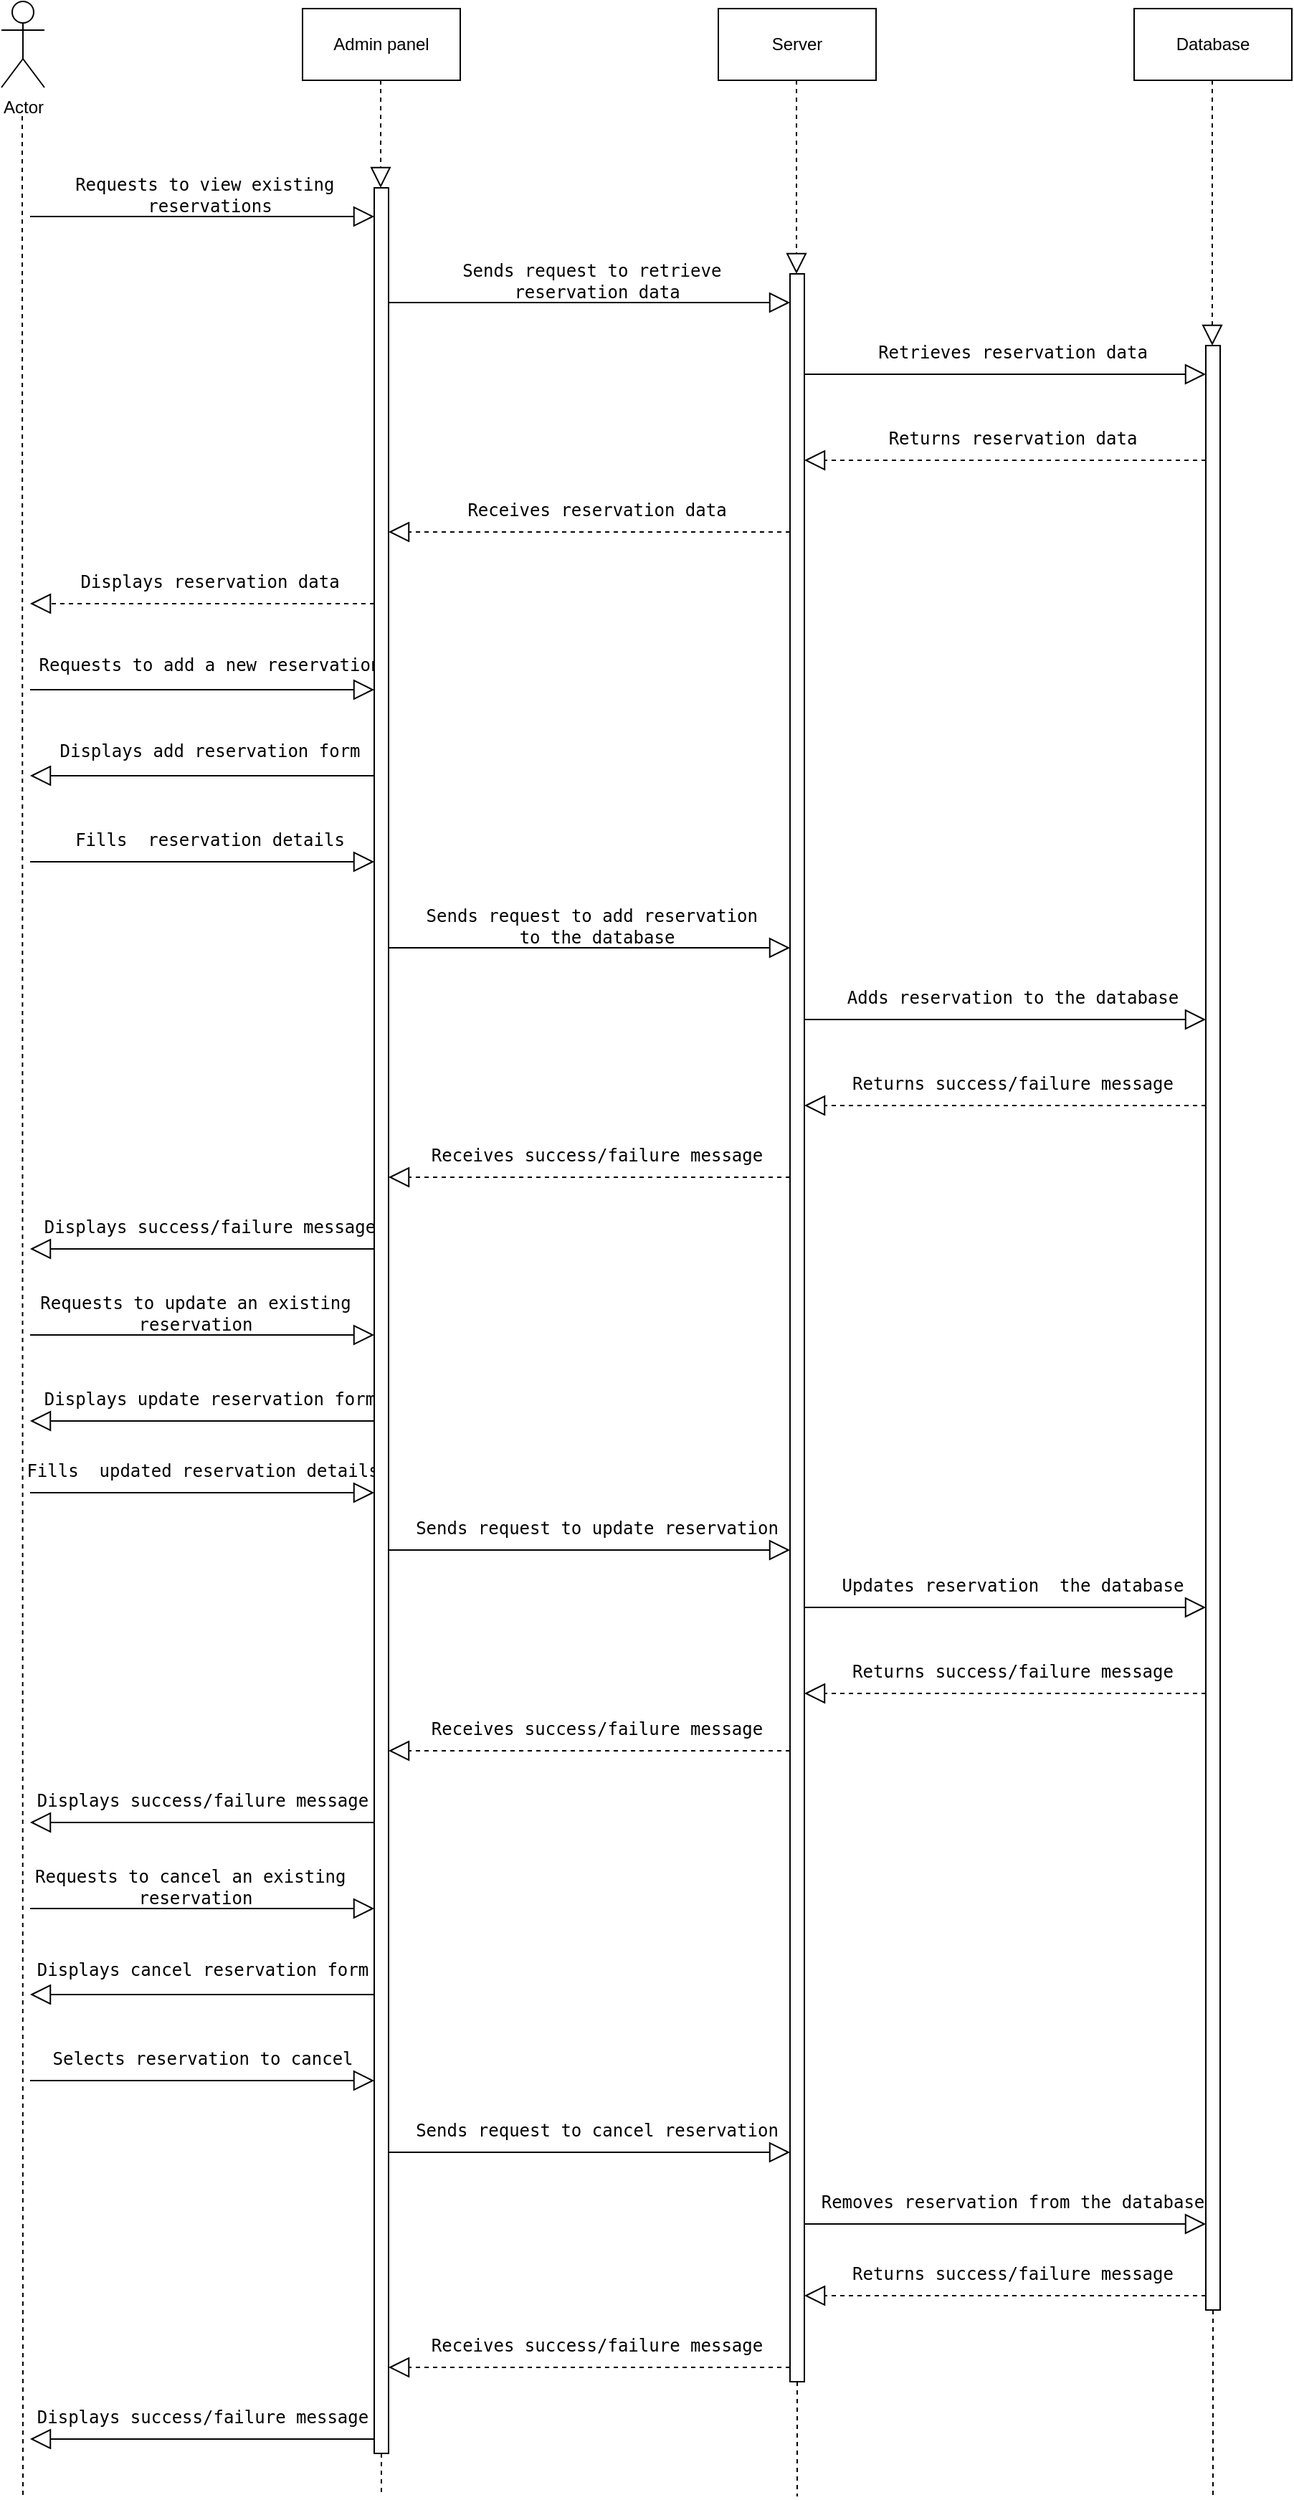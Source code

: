 <mxfile version="21.2.9" type="github">
  <diagram name="Page-1" id="HUuvQruXgSc7d3pRaRLm">
    <mxGraphModel dx="954" dy="556" grid="1" gridSize="10" guides="1" tooltips="1" connect="1" arrows="1" fold="1" page="1" pageScale="1" pageWidth="1100" pageHeight="1700" math="0" shadow="0">
      <root>
        <mxCell id="0" />
        <mxCell id="1" parent="0" />
        <mxCell id="nMmD6RqtU2po70XVD5wP-1" value="Actor" style="shape=umlActor;verticalLabelPosition=bottom;verticalAlign=top;html=1;outlineConnect=0;" parent="1" vertex="1">
          <mxGeometry x="90" y="40" width="30" height="60" as="geometry" />
        </mxCell>
        <mxCell id="nMmD6RqtU2po70XVD5wP-2" value="Admin panel" style="html=1;whiteSpace=wrap;" parent="1" vertex="1">
          <mxGeometry x="300" y="45" width="110" height="50" as="geometry" />
        </mxCell>
        <mxCell id="nMmD6RqtU2po70XVD5wP-3" value="Server" style="html=1;whiteSpace=wrap;" parent="1" vertex="1">
          <mxGeometry x="590" y="45" width="110" height="50" as="geometry" />
        </mxCell>
        <mxCell id="nMmD6RqtU2po70XVD5wP-4" value="Database" style="html=1;whiteSpace=wrap;" parent="1" vertex="1">
          <mxGeometry x="880" y="45" width="110" height="50" as="geometry" />
        </mxCell>
        <mxCell id="nMmD6RqtU2po70XVD5wP-5" value="" style="endArrow=none;dashed=1;endFill=0;endSize=12;html=1;rounded=0;" parent="1" edge="1">
          <mxGeometry width="160" relative="1" as="geometry">
            <mxPoint x="104.5" y="120" as="sourcePoint" />
            <mxPoint x="105" y="1780" as="targetPoint" />
          </mxGeometry>
        </mxCell>
        <mxCell id="nMmD6RqtU2po70XVD5wP-6" value="" style="endArrow=none;dashed=1;endFill=0;endSize=12;html=1;rounded=0;" parent="1" source="nMmD6RqtU2po70XVD5wP-70" edge="1">
          <mxGeometry width="160" relative="1" as="geometry">
            <mxPoint x="354.5" y="95" as="sourcePoint" />
            <mxPoint x="355" y="1780" as="targetPoint" />
          </mxGeometry>
        </mxCell>
        <mxCell id="nMmD6RqtU2po70XVD5wP-7" value="" style="endArrow=none;dashed=1;endFill=0;endSize=12;html=1;rounded=0;" parent="1" source="nMmD6RqtU2po70XVD5wP-72" edge="1">
          <mxGeometry width="160" relative="1" as="geometry">
            <mxPoint x="644.5" y="95" as="sourcePoint" />
            <mxPoint x="645" y="1780" as="targetPoint" />
          </mxGeometry>
        </mxCell>
        <mxCell id="nMmD6RqtU2po70XVD5wP-8" value="" style="endArrow=none;dashed=1;endFill=0;endSize=12;html=1;rounded=0;" parent="1" source="nMmD6RqtU2po70XVD5wP-74" edge="1">
          <mxGeometry width="160" relative="1" as="geometry">
            <mxPoint x="934.5" y="95" as="sourcePoint" />
            <mxPoint x="935" y="1780" as="targetPoint" />
          </mxGeometry>
        </mxCell>
        <mxCell id="nMmD6RqtU2po70XVD5wP-9" value="&lt;pre&gt;&lt;code class=&quot;!whitespace-pre hljs language-shell&quot;&gt;Requests to view existing &lt;br&gt;reservations&lt;/code&gt;&lt;/pre&gt;" style="text;html=1;align=center;verticalAlign=middle;resizable=0;points=[];autosize=1;strokeColor=none;fillColor=none;" parent="1" vertex="1">
          <mxGeometry x="130" y="140" width="210" height="70" as="geometry" />
        </mxCell>
        <mxCell id="nMmD6RqtU2po70XVD5wP-10" value="&lt;pre&gt;&lt;code class=&quot;!whitespace-pre hljs language-shell&quot;&gt;Sends request to retrieve &lt;br&gt;reservation data&lt;/code&gt;&lt;/pre&gt;" style="text;html=1;align=center;verticalAlign=middle;resizable=0;points=[];autosize=1;strokeColor=none;fillColor=none;" parent="1" vertex="1">
          <mxGeometry x="400" y="200" width="210" height="70" as="geometry" />
        </mxCell>
        <mxCell id="nMmD6RqtU2po70XVD5wP-11" value="&lt;pre&gt;&lt;code class=&quot;!whitespace-pre hljs language-shell&quot;&gt;Retrieves reservation data&lt;/code&gt;&lt;/pre&gt;" style="text;html=1;align=center;verticalAlign=middle;resizable=0;points=[];autosize=1;strokeColor=none;fillColor=none;" parent="1" vertex="1">
          <mxGeometry x="690" y="260" width="210" height="50" as="geometry" />
        </mxCell>
        <mxCell id="nMmD6RqtU2po70XVD5wP-12" value="&lt;pre&gt;&lt;code class=&quot;!whitespace-pre hljs language-shell&quot;&gt;Returns reservation data&lt;/code&gt;&lt;/pre&gt;" style="text;html=1;align=center;verticalAlign=middle;resizable=0;points=[];autosize=1;strokeColor=none;fillColor=none;" parent="1" vertex="1">
          <mxGeometry x="700" y="320" width="190" height="50" as="geometry" />
        </mxCell>
        <mxCell id="nMmD6RqtU2po70XVD5wP-13" value="&lt;pre&gt;&lt;code class=&quot;!whitespace-pre hljs language-shell&quot;&gt;Receives reservation data&lt;/code&gt;&lt;/pre&gt;" style="text;html=1;align=center;verticalAlign=middle;resizable=0;points=[];autosize=1;strokeColor=none;fillColor=none;" parent="1" vertex="1">
          <mxGeometry x="405" y="370" width="200" height="50" as="geometry" />
        </mxCell>
        <mxCell id="nMmD6RqtU2po70XVD5wP-14" value="&lt;pre&gt;&lt;code class=&quot;!whitespace-pre hljs language-shell&quot;&gt;Displays reservation data&lt;/code&gt;&lt;/pre&gt;" style="text;html=1;align=center;verticalAlign=middle;resizable=0;points=[];autosize=1;strokeColor=none;fillColor=none;" parent="1" vertex="1">
          <mxGeometry x="135" y="420" width="200" height="50" as="geometry" />
        </mxCell>
        <mxCell id="nMmD6RqtU2po70XVD5wP-15" value="&lt;pre&gt;&lt;code class=&quot;!whitespace-pre hljs language-shell&quot;&gt;Requests to add a new reservation&lt;/code&gt;&lt;/pre&gt;" style="text;html=1;align=center;verticalAlign=middle;resizable=0;points=[];autosize=1;strokeColor=none;fillColor=none;" parent="1" vertex="1">
          <mxGeometry x="110" y="478" width="250" height="50" as="geometry" />
        </mxCell>
        <mxCell id="nMmD6RqtU2po70XVD5wP-16" value="&lt;pre&gt;&lt;code class=&quot;!whitespace-pre hljs language-shell&quot;&gt;Displays add reservation form&lt;/code&gt;&lt;/pre&gt;" style="text;html=1;align=center;verticalAlign=middle;resizable=0;points=[];autosize=1;strokeColor=none;fillColor=none;" parent="1" vertex="1">
          <mxGeometry x="120" y="538" width="230" height="50" as="geometry" />
        </mxCell>
        <mxCell id="nMmD6RqtU2po70XVD5wP-17" value="&lt;pre&gt;&lt;code class=&quot;!whitespace-pre hljs language-shell&quot;&gt;Fills  reservation details&lt;span class=&quot;bash&quot;&gt;&lt;/span&gt;&lt;/code&gt;&lt;/pre&gt;" style="text;html=1;align=center;verticalAlign=middle;resizable=0;points=[];autosize=1;strokeColor=none;fillColor=none;" parent="1" vertex="1">
          <mxGeometry x="130" y="600" width="210" height="50" as="geometry" />
        </mxCell>
        <mxCell id="nMmD6RqtU2po70XVD5wP-18" value="&lt;pre&gt;&lt;code class=&quot;!whitespace-pre hljs language-shell&quot;&gt;Sends request to add reservation &lt;br&gt;to the database&lt;/code&gt;&lt;/pre&gt;" style="text;html=1;align=center;verticalAlign=middle;resizable=0;points=[];autosize=1;strokeColor=none;fillColor=none;" parent="1" vertex="1">
          <mxGeometry x="380" y="650" width="250" height="70" as="geometry" />
        </mxCell>
        <mxCell id="nMmD6RqtU2po70XVD5wP-19" value="&lt;pre&gt;&lt;code class=&quot;!whitespace-pre hljs language-shell&quot;&gt;Adds reservation to the database&lt;/code&gt;&lt;/pre&gt;" style="text;html=1;align=center;verticalAlign=middle;resizable=0;points=[];autosize=1;strokeColor=none;fillColor=none;" parent="1" vertex="1">
          <mxGeometry x="670" y="710" width="250" height="50" as="geometry" />
        </mxCell>
        <mxCell id="nMmD6RqtU2po70XVD5wP-20" value="&lt;pre&gt;&lt;code class=&quot;!whitespace-pre hljs language-shell&quot;&gt;Returns success/failure message&lt;/code&gt;&lt;/pre&gt;" style="text;html=1;align=center;verticalAlign=middle;resizable=0;points=[];autosize=1;strokeColor=none;fillColor=none;" parent="1" vertex="1">
          <mxGeometry x="675" y="770" width="240" height="50" as="geometry" />
        </mxCell>
        <mxCell id="nMmD6RqtU2po70XVD5wP-21" value="&lt;pre&gt;&lt;code class=&quot;!whitespace-pre hljs language-shell&quot;&gt;Receives success/failure message&lt;/code&gt;&lt;/pre&gt;" style="text;html=1;align=center;verticalAlign=middle;resizable=0;points=[];autosize=1;strokeColor=none;fillColor=none;" parent="1" vertex="1">
          <mxGeometry x="380" y="820" width="250" height="50" as="geometry" />
        </mxCell>
        <mxCell id="nMmD6RqtU2po70XVD5wP-22" value="&lt;pre&gt;&lt;code class=&quot;!whitespace-pre hljs language-shell&quot;&gt;Displays success/failure message&lt;/code&gt;&lt;/pre&gt;" style="text;html=1;align=center;verticalAlign=middle;resizable=0;points=[];autosize=1;strokeColor=none;fillColor=none;" parent="1" vertex="1">
          <mxGeometry x="110" y="870" width="250" height="50" as="geometry" />
        </mxCell>
        <mxCell id="nMmD6RqtU2po70XVD5wP-23" value="&lt;pre&gt;&lt;code class=&quot;!whitespace-pre hljs language-shell&quot;&gt;Requests to update an existing&lt;br&gt;reservation&lt;/code&gt;&lt;/pre&gt;" style="text;html=1;align=center;verticalAlign=middle;resizable=0;points=[];autosize=1;strokeColor=none;fillColor=none;" parent="1" vertex="1">
          <mxGeometry x="110" y="920" width="230" height="70" as="geometry" />
        </mxCell>
        <mxCell id="nMmD6RqtU2po70XVD5wP-24" value="&lt;pre&gt;&lt;code class=&quot;!whitespace-pre hljs language-shell&quot;&gt;Displays update reservation form&lt;/code&gt;&lt;/pre&gt;" style="text;html=1;align=center;verticalAlign=middle;resizable=0;points=[];autosize=1;strokeColor=none;fillColor=none;" parent="1" vertex="1">
          <mxGeometry x="110" y="990" width="250" height="50" as="geometry" />
        </mxCell>
        <mxCell id="nMmD6RqtU2po70XVD5wP-25" value="&lt;pre&gt;&lt;code class=&quot;!whitespace-pre hljs language-shell&quot;&gt;Fills  updated reservation details&lt;span class=&quot;bash&quot;&gt;&lt;/span&gt;&lt;/code&gt;&lt;/pre&gt;" style="text;html=1;align=center;verticalAlign=middle;resizable=0;points=[];autosize=1;strokeColor=none;fillColor=none;" parent="1" vertex="1">
          <mxGeometry x="100" y="1040" width="260" height="50" as="geometry" />
        </mxCell>
        <mxCell id="nMmD6RqtU2po70XVD5wP-26" value="&lt;pre&gt;&lt;code class=&quot;!whitespace-pre hljs language-shell&quot;&gt;Sends request to update reservation&lt;/code&gt;&lt;/pre&gt;" style="text;html=1;align=center;verticalAlign=middle;resizable=0;points=[];autosize=1;strokeColor=none;fillColor=none;" parent="1" vertex="1">
          <mxGeometry x="370" y="1080" width="270" height="50" as="geometry" />
        </mxCell>
        <mxCell id="nMmD6RqtU2po70XVD5wP-27" value="&lt;pre&gt;&lt;code class=&quot;!whitespace-pre hljs language-shell&quot;&gt;Updates reservation  the database&lt;span class=&quot;bash&quot;&gt;&lt;/span&gt;&lt;/code&gt;&lt;/pre&gt;" style="text;html=1;align=center;verticalAlign=middle;resizable=0;points=[];autosize=1;strokeColor=none;fillColor=none;" parent="1" vertex="1">
          <mxGeometry x="670" y="1120" width="250" height="50" as="geometry" />
        </mxCell>
        <mxCell id="nMmD6RqtU2po70XVD5wP-28" value="&lt;pre&gt;&lt;code class=&quot;!whitespace-pre hljs language-shell&quot;&gt;Returns success/failure message&lt;/code&gt;&lt;/pre&gt;" style="text;html=1;align=center;verticalAlign=middle;resizable=0;points=[];autosize=1;strokeColor=none;fillColor=none;" parent="1" vertex="1">
          <mxGeometry x="675" y="1180" width="240" height="50" as="geometry" />
        </mxCell>
        <mxCell id="nMmD6RqtU2po70XVD5wP-29" value="&lt;pre&gt;&lt;code class=&quot;!whitespace-pre hljs language-shell&quot;&gt;Receives success/failure message&lt;/code&gt;&lt;/pre&gt;" style="text;html=1;align=center;verticalAlign=middle;resizable=0;points=[];autosize=1;strokeColor=none;fillColor=none;" parent="1" vertex="1">
          <mxGeometry x="380" y="1220" width="250" height="50" as="geometry" />
        </mxCell>
        <mxCell id="nMmD6RqtU2po70XVD5wP-30" value="&lt;pre&gt;&lt;code class=&quot;!whitespace-pre hljs language-shell&quot;&gt;Displays success/failure message&lt;/code&gt;&lt;/pre&gt;" style="text;html=1;align=center;verticalAlign=middle;resizable=0;points=[];autosize=1;strokeColor=none;fillColor=none;" parent="1" vertex="1">
          <mxGeometry x="105" y="1270" width="250" height="50" as="geometry" />
        </mxCell>
        <mxCell id="nMmD6RqtU2po70XVD5wP-31" value="&lt;pre&gt;&lt;code class=&quot;!whitespace-pre hljs language-shell&quot;&gt;Requests to cancel an existing &lt;br&gt;reservation&lt;/code&gt;&lt;/pre&gt;" style="text;html=1;align=center;verticalAlign=middle;resizable=0;points=[];autosize=1;strokeColor=none;fillColor=none;" parent="1" vertex="1">
          <mxGeometry x="105" y="1320" width="240" height="70" as="geometry" />
        </mxCell>
        <mxCell id="nMmD6RqtU2po70XVD5wP-32" value="&lt;pre&gt;&lt;code class=&quot;!whitespace-pre hljs language-shell&quot;&gt;Displays cancel reservation form&lt;/code&gt;&lt;/pre&gt;" style="text;html=1;align=center;verticalAlign=middle;resizable=0;points=[];autosize=1;strokeColor=none;fillColor=none;" parent="1" vertex="1">
          <mxGeometry x="105" y="1388" width="250" height="50" as="geometry" />
        </mxCell>
        <mxCell id="nMmD6RqtU2po70XVD5wP-33" value="&lt;pre&gt;&lt;code class=&quot;!whitespace-pre hljs language-shell&quot;&gt;Selects reservation to cancel&lt;/code&gt;&lt;/pre&gt;" style="text;html=1;align=center;verticalAlign=middle;resizable=0;points=[];autosize=1;strokeColor=none;fillColor=none;" parent="1" vertex="1">
          <mxGeometry x="115" y="1450" width="230" height="50" as="geometry" />
        </mxCell>
        <mxCell id="nMmD6RqtU2po70XVD5wP-34" value="&lt;pre&gt;&lt;code class=&quot;!whitespace-pre hljs language-shell&quot;&gt;Sends request to cancel reservation&lt;/code&gt;&lt;/pre&gt;" style="text;html=1;align=center;verticalAlign=middle;resizable=0;points=[];autosize=1;strokeColor=none;fillColor=none;" parent="1" vertex="1">
          <mxGeometry x="370" y="1500" width="270" height="50" as="geometry" />
        </mxCell>
        <mxCell id="nMmD6RqtU2po70XVD5wP-35" value="&lt;pre&gt;&lt;code class=&quot;!whitespace-pre hljs language-shell&quot;&gt;Removes reservation from the database&lt;/code&gt;&lt;/pre&gt;" style="text;html=1;align=center;verticalAlign=middle;resizable=0;points=[];autosize=1;strokeColor=none;fillColor=none;" parent="1" vertex="1">
          <mxGeometry x="655" y="1550" width="280" height="50" as="geometry" />
        </mxCell>
        <mxCell id="nMmD6RqtU2po70XVD5wP-36" value="&lt;pre&gt;&lt;code class=&quot;!whitespace-pre hljs language-shell&quot;&gt;Returns success/failure message&lt;/code&gt;&lt;/pre&gt;" style="text;html=1;align=center;verticalAlign=middle;resizable=0;points=[];autosize=1;strokeColor=none;fillColor=none;" parent="1" vertex="1">
          <mxGeometry x="675" y="1600" width="240" height="50" as="geometry" />
        </mxCell>
        <mxCell id="nMmD6RqtU2po70XVD5wP-37" value="&lt;pre&gt;&lt;code class=&quot;!whitespace-pre hljs language-shell&quot;&gt;Receives success/failure message&lt;/code&gt;&lt;/pre&gt;" style="text;html=1;align=center;verticalAlign=middle;resizable=0;points=[];autosize=1;strokeColor=none;fillColor=none;" parent="1" vertex="1">
          <mxGeometry x="380" y="1650" width="250" height="50" as="geometry" />
        </mxCell>
        <mxCell id="nMmD6RqtU2po70XVD5wP-38" value="&lt;pre&gt;&lt;code class=&quot;!whitespace-pre hljs language-shell&quot;&gt;Displays success/failure message&lt;/code&gt;&lt;/pre&gt;" style="text;html=1;align=center;verticalAlign=middle;resizable=0;points=[];autosize=1;strokeColor=none;fillColor=none;" parent="1" vertex="1">
          <mxGeometry x="105" y="1700" width="250" height="50" as="geometry" />
        </mxCell>
        <mxCell id="nMmD6RqtU2po70XVD5wP-39" value="" style="endArrow=block;endFill=0;endSize=12;html=1;rounded=0;" parent="1" edge="1">
          <mxGeometry width="160" relative="1" as="geometry">
            <mxPoint x="110" y="190" as="sourcePoint" />
            <mxPoint x="350" y="190" as="targetPoint" />
          </mxGeometry>
        </mxCell>
        <mxCell id="nMmD6RqtU2po70XVD5wP-40" value="" style="endArrow=block;endFill=0;endSize=12;html=1;rounded=0;dashed=1;" parent="1" edge="1">
          <mxGeometry width="160" relative="1" as="geometry">
            <mxPoint x="350" y="460" as="sourcePoint" />
            <mxPoint x="110" y="460" as="targetPoint" />
          </mxGeometry>
        </mxCell>
        <mxCell id="nMmD6RqtU2po70XVD5wP-41" value="" style="endArrow=block;endFill=0;endSize=12;html=1;rounded=0;" parent="1" edge="1">
          <mxGeometry width="160" relative="1" as="geometry">
            <mxPoint x="110" y="520" as="sourcePoint" />
            <mxPoint x="350" y="520" as="targetPoint" />
          </mxGeometry>
        </mxCell>
        <mxCell id="nMmD6RqtU2po70XVD5wP-42" value="" style="endArrow=block;endFill=0;endSize=12;html=1;rounded=0;" parent="1" edge="1">
          <mxGeometry width="160" relative="1" as="geometry">
            <mxPoint x="350" y="580" as="sourcePoint" />
            <mxPoint x="110" y="580" as="targetPoint" />
          </mxGeometry>
        </mxCell>
        <mxCell id="nMmD6RqtU2po70XVD5wP-43" value="" style="endArrow=block;endFill=0;endSize=12;html=1;rounded=0;" parent="1" edge="1">
          <mxGeometry width="160" relative="1" as="geometry">
            <mxPoint x="110" y="640" as="sourcePoint" />
            <mxPoint x="350" y="640" as="targetPoint" />
          </mxGeometry>
        </mxCell>
        <mxCell id="nMmD6RqtU2po70XVD5wP-44" value="" style="endArrow=block;endFill=0;endSize=12;html=1;rounded=0;" parent="1" edge="1">
          <mxGeometry width="160" relative="1" as="geometry">
            <mxPoint x="350" y="910" as="sourcePoint" />
            <mxPoint x="110" y="910" as="targetPoint" />
          </mxGeometry>
        </mxCell>
        <mxCell id="nMmD6RqtU2po70XVD5wP-45" value="" style="endArrow=block;endFill=0;endSize=12;html=1;rounded=0;" parent="1" edge="1">
          <mxGeometry width="160" relative="1" as="geometry">
            <mxPoint x="110" y="970" as="sourcePoint" />
            <mxPoint x="350" y="970" as="targetPoint" />
          </mxGeometry>
        </mxCell>
        <mxCell id="nMmD6RqtU2po70XVD5wP-46" value="" style="endArrow=block;endFill=0;endSize=12;html=1;rounded=0;" parent="1" edge="1">
          <mxGeometry width="160" relative="1" as="geometry">
            <mxPoint x="350" y="1030" as="sourcePoint" />
            <mxPoint x="110" y="1030" as="targetPoint" />
          </mxGeometry>
        </mxCell>
        <mxCell id="nMmD6RqtU2po70XVD5wP-47" value="" style="endArrow=block;endFill=0;endSize=12;html=1;rounded=0;" parent="1" edge="1">
          <mxGeometry width="160" relative="1" as="geometry">
            <mxPoint x="110" y="1080" as="sourcePoint" />
            <mxPoint x="350" y="1080" as="targetPoint" />
          </mxGeometry>
        </mxCell>
        <mxCell id="nMmD6RqtU2po70XVD5wP-48" value="" style="endArrow=block;endFill=0;endSize=12;html=1;rounded=0;" parent="1" edge="1">
          <mxGeometry width="160" relative="1" as="geometry">
            <mxPoint x="350" y="1310" as="sourcePoint" />
            <mxPoint x="110" y="1310" as="targetPoint" />
          </mxGeometry>
        </mxCell>
        <mxCell id="nMmD6RqtU2po70XVD5wP-49" value="" style="endArrow=block;endFill=0;endSize=12;html=1;rounded=0;" parent="1" edge="1">
          <mxGeometry width="160" relative="1" as="geometry">
            <mxPoint x="110" y="1370" as="sourcePoint" />
            <mxPoint x="350" y="1370" as="targetPoint" />
          </mxGeometry>
        </mxCell>
        <mxCell id="nMmD6RqtU2po70XVD5wP-50" value="" style="endArrow=block;endFill=0;endSize=12;html=1;rounded=0;" parent="1" edge="1">
          <mxGeometry width="160" relative="1" as="geometry">
            <mxPoint x="350" y="1430" as="sourcePoint" />
            <mxPoint x="110" y="1430" as="targetPoint" />
          </mxGeometry>
        </mxCell>
        <mxCell id="nMmD6RqtU2po70XVD5wP-51" value="" style="endArrow=block;endFill=0;endSize=12;html=1;rounded=0;" parent="1" edge="1">
          <mxGeometry width="160" relative="1" as="geometry">
            <mxPoint x="110" y="1490" as="sourcePoint" />
            <mxPoint x="350" y="1490" as="targetPoint" />
          </mxGeometry>
        </mxCell>
        <mxCell id="nMmD6RqtU2po70XVD5wP-52" value="" style="endArrow=block;endFill=0;endSize=12;html=1;rounded=0;" parent="1" edge="1">
          <mxGeometry width="160" relative="1" as="geometry">
            <mxPoint x="350" y="1740" as="sourcePoint" />
            <mxPoint x="110" y="1740" as="targetPoint" />
          </mxGeometry>
        </mxCell>
        <mxCell id="nMmD6RqtU2po70XVD5wP-53" value="" style="endArrow=block;endFill=0;endSize=12;html=1;rounded=0;" parent="1" edge="1">
          <mxGeometry width="160" relative="1" as="geometry">
            <mxPoint x="360" y="250" as="sourcePoint" />
            <mxPoint x="640" y="250" as="targetPoint" />
          </mxGeometry>
        </mxCell>
        <mxCell id="nMmD6RqtU2po70XVD5wP-55" value="" style="endArrow=block;endFill=0;endSize=12;html=1;rounded=0;dashed=1;" parent="1" edge="1">
          <mxGeometry width="160" relative="1" as="geometry">
            <mxPoint x="640" y="410" as="sourcePoint" />
            <mxPoint x="360" y="410" as="targetPoint" />
          </mxGeometry>
        </mxCell>
        <mxCell id="nMmD6RqtU2po70XVD5wP-56" value="" style="endArrow=block;endFill=0;endSize=12;html=1;rounded=0;" parent="1" edge="1">
          <mxGeometry width="160" relative="1" as="geometry">
            <mxPoint x="360" y="700" as="sourcePoint" />
            <mxPoint x="640" y="700" as="targetPoint" />
          </mxGeometry>
        </mxCell>
        <mxCell id="nMmD6RqtU2po70XVD5wP-57" value="" style="endArrow=block;endFill=0;endSize=12;html=1;rounded=0;dashed=1;" parent="1" edge="1">
          <mxGeometry width="160" relative="1" as="geometry">
            <mxPoint x="640" y="860" as="sourcePoint" />
            <mxPoint x="360" y="860" as="targetPoint" />
          </mxGeometry>
        </mxCell>
        <mxCell id="nMmD6RqtU2po70XVD5wP-58" value="" style="endArrow=block;endFill=0;endSize=12;html=1;rounded=0;" parent="1" edge="1">
          <mxGeometry width="160" relative="1" as="geometry">
            <mxPoint x="360" y="1120" as="sourcePoint" />
            <mxPoint x="640" y="1120" as="targetPoint" />
          </mxGeometry>
        </mxCell>
        <mxCell id="nMmD6RqtU2po70XVD5wP-59" value="" style="endArrow=block;endFill=0;endSize=12;html=1;rounded=0;dashed=1;" parent="1" edge="1">
          <mxGeometry width="160" relative="1" as="geometry">
            <mxPoint x="640" y="1260" as="sourcePoint" />
            <mxPoint x="360" y="1260" as="targetPoint" />
          </mxGeometry>
        </mxCell>
        <mxCell id="nMmD6RqtU2po70XVD5wP-60" value="" style="endArrow=block;endFill=0;endSize=12;html=1;rounded=0;" parent="1" edge="1">
          <mxGeometry width="160" relative="1" as="geometry">
            <mxPoint x="360" y="1540" as="sourcePoint" />
            <mxPoint x="640" y="1540" as="targetPoint" />
          </mxGeometry>
        </mxCell>
        <mxCell id="nMmD6RqtU2po70XVD5wP-61" value="" style="endArrow=block;endFill=0;endSize=12;html=1;rounded=0;dashed=1;" parent="1" edge="1">
          <mxGeometry width="160" relative="1" as="geometry">
            <mxPoint x="640" y="1690" as="sourcePoint" />
            <mxPoint x="360" y="1690" as="targetPoint" />
          </mxGeometry>
        </mxCell>
        <mxCell id="nMmD6RqtU2po70XVD5wP-62" value="" style="endArrow=block;endFill=0;endSize=12;html=1;rounded=0;" parent="1" edge="1">
          <mxGeometry width="160" relative="1" as="geometry">
            <mxPoint x="650" y="300" as="sourcePoint" />
            <mxPoint x="930" y="300" as="targetPoint" />
          </mxGeometry>
        </mxCell>
        <mxCell id="nMmD6RqtU2po70XVD5wP-63" value="" style="endArrow=block;endFill=0;endSize=12;html=1;rounded=0;dashed=1;" parent="1" edge="1">
          <mxGeometry width="160" relative="1" as="geometry">
            <mxPoint x="930" y="360" as="sourcePoint" />
            <mxPoint x="650" y="360" as="targetPoint" />
          </mxGeometry>
        </mxCell>
        <mxCell id="nMmD6RqtU2po70XVD5wP-64" value="" style="endArrow=block;endFill=0;endSize=12;html=1;rounded=0;" parent="1" edge="1">
          <mxGeometry width="160" relative="1" as="geometry">
            <mxPoint x="650" y="750" as="sourcePoint" />
            <mxPoint x="930" y="750" as="targetPoint" />
          </mxGeometry>
        </mxCell>
        <mxCell id="nMmD6RqtU2po70XVD5wP-65" value="" style="endArrow=block;endFill=0;endSize=12;html=1;rounded=0;dashed=1;" parent="1" edge="1">
          <mxGeometry width="160" relative="1" as="geometry">
            <mxPoint x="930" y="810" as="sourcePoint" />
            <mxPoint x="650" y="810" as="targetPoint" />
          </mxGeometry>
        </mxCell>
        <mxCell id="nMmD6RqtU2po70XVD5wP-66" value="" style="endArrow=block;endFill=0;endSize=12;html=1;rounded=0;" parent="1" edge="1">
          <mxGeometry width="160" relative="1" as="geometry">
            <mxPoint x="650" y="1160" as="sourcePoint" />
            <mxPoint x="930" y="1160" as="targetPoint" />
          </mxGeometry>
        </mxCell>
        <mxCell id="nMmD6RqtU2po70XVD5wP-67" value="" style="endArrow=block;endFill=0;endSize=12;html=1;rounded=0;dashed=1;" parent="1" edge="1">
          <mxGeometry width="160" relative="1" as="geometry">
            <mxPoint x="930" y="1220" as="sourcePoint" />
            <mxPoint x="650" y="1220" as="targetPoint" />
          </mxGeometry>
        </mxCell>
        <mxCell id="nMmD6RqtU2po70XVD5wP-68" value="" style="endArrow=block;endFill=0;endSize=12;html=1;rounded=0;" parent="1" edge="1">
          <mxGeometry width="160" relative="1" as="geometry">
            <mxPoint x="650" y="1590" as="sourcePoint" />
            <mxPoint x="930" y="1590" as="targetPoint" />
          </mxGeometry>
        </mxCell>
        <mxCell id="nMmD6RqtU2po70XVD5wP-69" value="" style="endArrow=block;endFill=0;endSize=12;html=1;rounded=0;dashed=1;" parent="1" edge="1">
          <mxGeometry width="160" relative="1" as="geometry">
            <mxPoint x="930" y="1640" as="sourcePoint" />
            <mxPoint x="650" y="1640" as="targetPoint" />
          </mxGeometry>
        </mxCell>
        <mxCell id="nMmD6RqtU2po70XVD5wP-71" value="" style="endArrow=block;dashed=1;endFill=0;endSize=12;html=1;rounded=0;" parent="1" target="nMmD6RqtU2po70XVD5wP-70" edge="1">
          <mxGeometry width="160" relative="1" as="geometry">
            <mxPoint x="354.5" y="95" as="sourcePoint" />
            <mxPoint x="355" y="1780" as="targetPoint" />
          </mxGeometry>
        </mxCell>
        <mxCell id="nMmD6RqtU2po70XVD5wP-70" value="" style="html=1;points=[];perimeter=orthogonalPerimeter;outlineConnect=0;targetShapes=umlLifeline;portConstraint=eastwest;newEdgeStyle={&quot;edgeStyle&quot;:&quot;elbowEdgeStyle&quot;,&quot;elbow&quot;:&quot;vertical&quot;,&quot;curved&quot;:0,&quot;rounded&quot;:0};" parent="1" vertex="1">
          <mxGeometry x="350" y="170" width="10" height="1580" as="geometry" />
        </mxCell>
        <mxCell id="nMmD6RqtU2po70XVD5wP-73" value="" style="endArrow=block;dashed=1;endFill=0;endSize=12;html=1;rounded=0;" parent="1" target="nMmD6RqtU2po70XVD5wP-72" edge="1">
          <mxGeometry width="160" relative="1" as="geometry">
            <mxPoint x="644.5" y="95" as="sourcePoint" />
            <mxPoint x="645" y="1780" as="targetPoint" />
          </mxGeometry>
        </mxCell>
        <mxCell id="nMmD6RqtU2po70XVD5wP-72" value="" style="html=1;points=[];perimeter=orthogonalPerimeter;outlineConnect=0;targetShapes=umlLifeline;portConstraint=eastwest;newEdgeStyle={&quot;edgeStyle&quot;:&quot;elbowEdgeStyle&quot;,&quot;elbow&quot;:&quot;vertical&quot;,&quot;curved&quot;:0,&quot;rounded&quot;:0};" parent="1" vertex="1">
          <mxGeometry x="640" y="230" width="10" height="1470" as="geometry" />
        </mxCell>
        <mxCell id="nMmD6RqtU2po70XVD5wP-75" value="" style="endArrow=block;dashed=1;endFill=0;endSize=12;html=1;rounded=0;" parent="1" target="nMmD6RqtU2po70XVD5wP-74" edge="1">
          <mxGeometry width="160" relative="1" as="geometry">
            <mxPoint x="934.5" y="95" as="sourcePoint" />
            <mxPoint x="935" y="1780" as="targetPoint" />
          </mxGeometry>
        </mxCell>
        <mxCell id="nMmD6RqtU2po70XVD5wP-74" value="" style="html=1;points=[];perimeter=orthogonalPerimeter;outlineConnect=0;targetShapes=umlLifeline;portConstraint=eastwest;newEdgeStyle={&quot;edgeStyle&quot;:&quot;elbowEdgeStyle&quot;,&quot;elbow&quot;:&quot;vertical&quot;,&quot;curved&quot;:0,&quot;rounded&quot;:0};" parent="1" vertex="1">
          <mxGeometry x="930" y="280" width="10" height="1370" as="geometry" />
        </mxCell>
      </root>
    </mxGraphModel>
  </diagram>
</mxfile>
